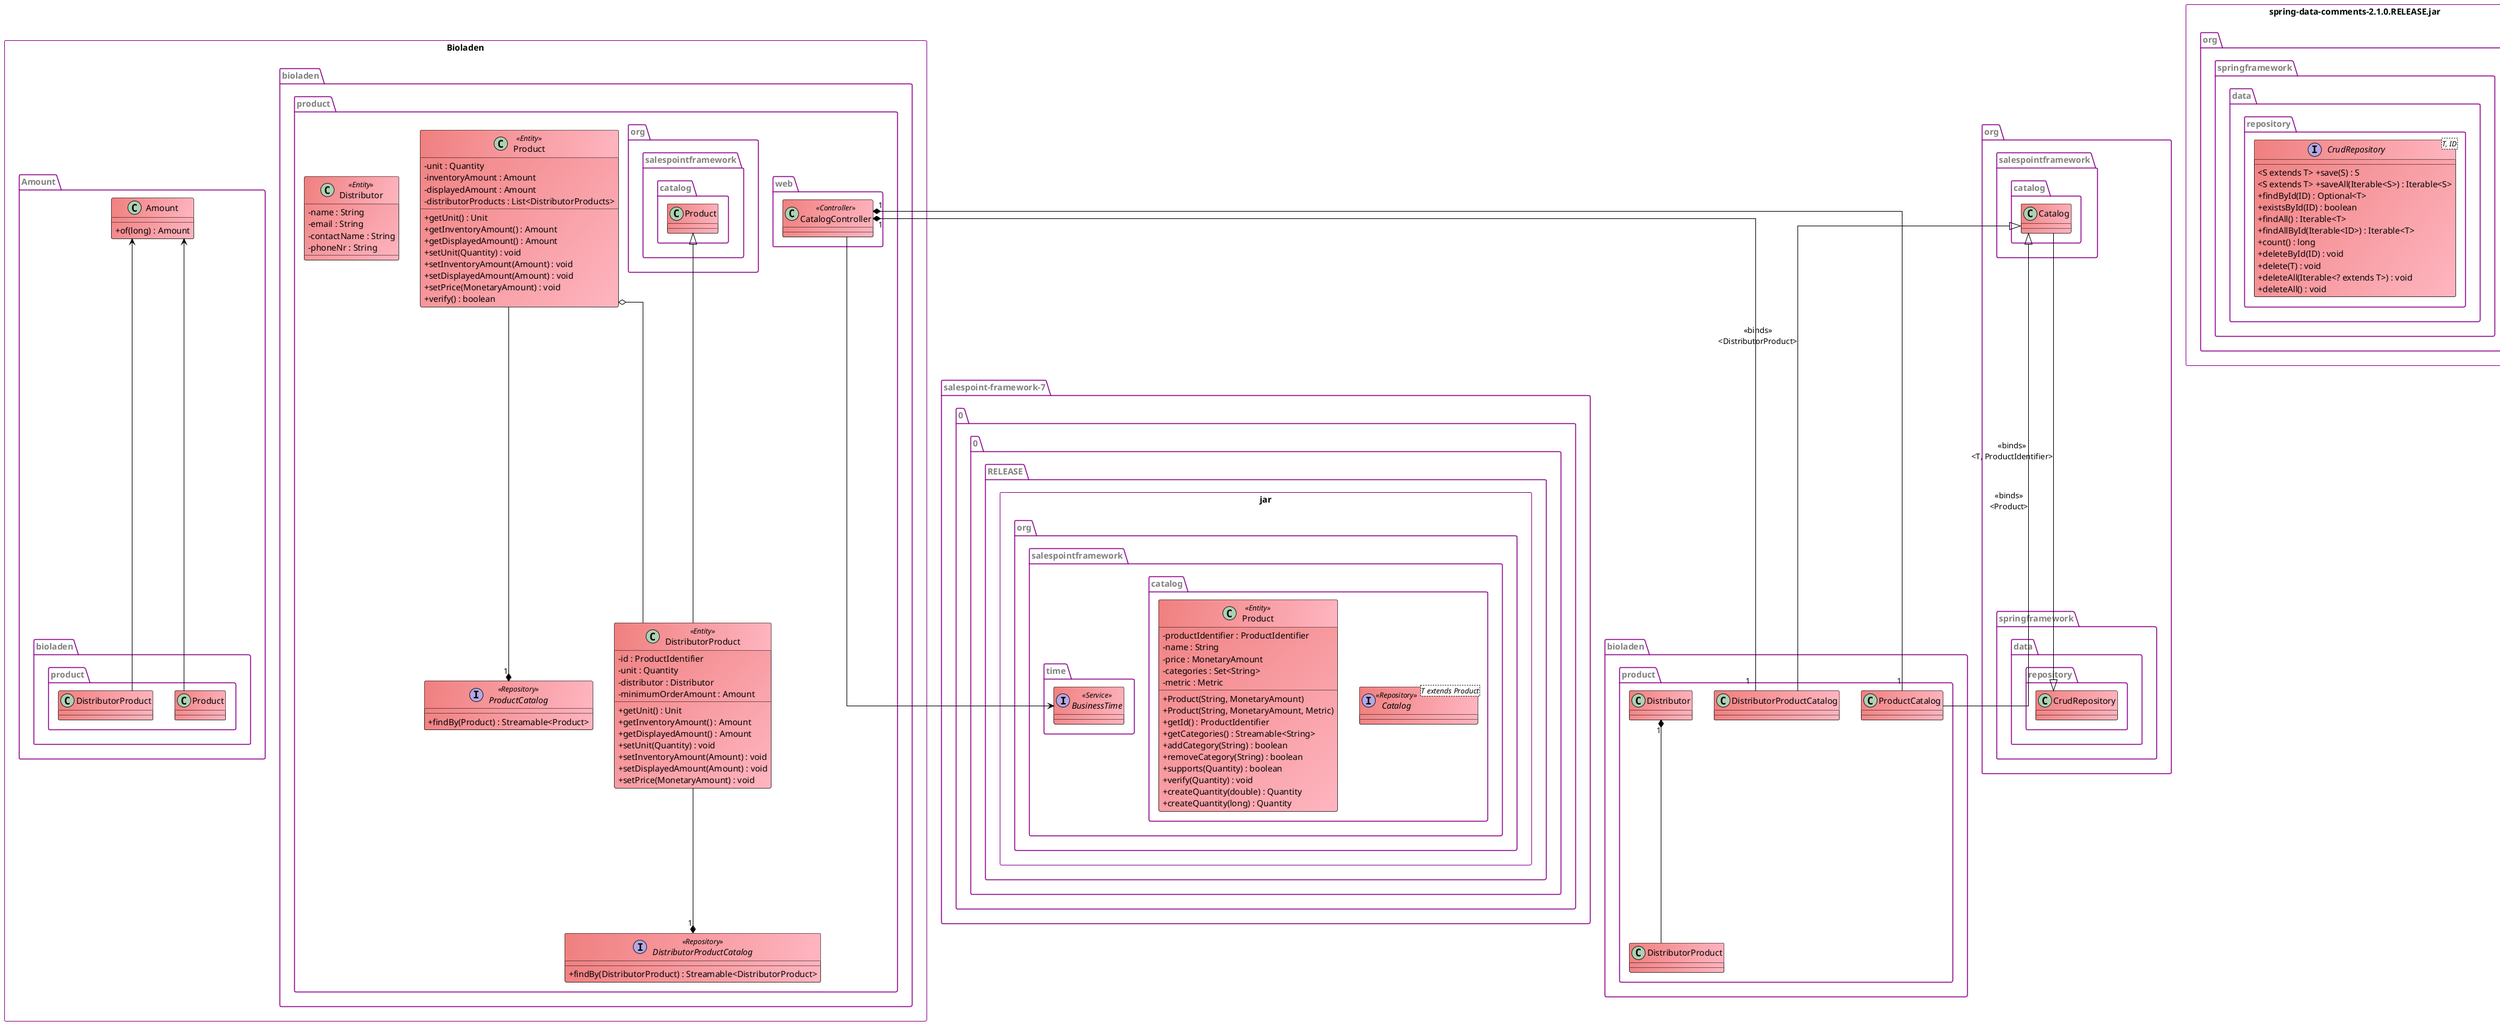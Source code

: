 @startuml

skinparam class {
	BackgroundColor #LightCoral/LightPink
    BorderColor Black
    ArrowColor  Black
}

skinparam package {
    FontColor Grey
    BorderColor DarkMagenta
}

skinparam classAttributeIconSize 0
skinparam linetype ortho



rectangle salespoint-framework-7.0.0.RELEASE.jar {

    namespace org.salespointframework.catalog {
        interface Catalog <T extends Product> <<Repository>> {

        }

        class Product <<Entity>> {
            -productIdentifier : ProductIdentifier
            -name : String
            -price : MonetaryAmount
            -categories : Set<String>
            -metric : Metric

            +Product(String, MonetaryAmount)
            +Product(String, MonetaryAmount, Metric)
            +getId() : ProductIdentifier
            +getCategories() : Streamable<String>
            +addCategory(String) : boolean
            +removeCategory(String) : boolean
            +supports(Quantity) : boolean
            +verify(Quantity) : void
            +createQuantity(double) : Quantity
            +createQuantity(long) : Quantity
        }

    }

    package org.salespointframework.time {
        interface BusinessTime <<Service>> {

        }
    }


}


rectangle spring-data-comments-2.1.0.RELEASE.jar as spring {

    namespace org.springframework.data.repository {
        interface CrudRepository <T, ID>{
            <S extends T> +save(S) : S
            <S extends T> +saveAll(Iterable<S​>) : Iterable<S>
            +findById(ID) : Optional<T>
            +existsById(ID) : boolean
            +findAll() : Iterable<T>
            +findAllById(Iterable<ID>) : Iterable<T>
            +count() : long
            +deleteById(ID) : void
            +delete(T) : void
            +deleteAll(Iterable<? extends T>) : void
            +deleteAll() : void
        }
    }
}

rectangle Bioladen {

    namespace bioladen.product {

        interface ProductCatalog <<Repository>> {
            +findBy(Product) : Streamable<Product>
        }

        interface DistributorProductCatalog <<Repository>> {
            +findBy(DistributorProduct) : Streamable<DistributorProduct>
        }

        class DistributorProduct <<Entity>> extends org.salespointframework.catalog.Product {
            -id : ProductIdentifier
            -unit : Quantity
            -distributor : Distributor
            -minimumOrderAmount : Amount

            +getUnit() : Unit
            +getInventoryAmount() : Amount
            +getDisplayedAmount() : Amount
            +setUnit(Quantity) : void
            +setInventoryAmount(Amount) : void
            +setDisplayedAmount(Amount) : void
            +setPrice(MonetaryAmount) : void
        }

        class Product <<Entity>> {
            -unit : Quantity
            -inventoryAmount : Amount
            -displayedAmount : Amount
            -distributorProducts : List<DistributorProducts>

            +getUnit() : Unit
            +getInventoryAmount() : Amount
            +getDisplayedAmount() : Amount
            +setUnit(Quantity) : void
            +setInventoryAmount(Amount) : void
            +setDisplayedAmount(Amount) : void
            +setPrice(MonetaryAmount) : void
            +verify() : boolean
        }

        class Distributor <<Entity>> {
            -name : String
            -email : String
            -contactName : String
            -phoneNr : String
         }




        Product  o--  DistributorProduct
        DistributorProduct  --* "1" DistributorProductCatalog
        Product --* "1" ProductCatalog


    }

    package bioladen.product.web {
        class CatalogController <<Controller>> {

        }
    }

    namespace Amount {
        class Amount {
            +of(long) : Amount

        }
        Amount <-- bioladen.product.Product
        Amount <-- bioladen.product.DistributorProduct
    }





}

CatalogController "1" *-- "1" bioladen.product.ProductCatalog
CatalogController "1" *-- "1" bioladen.product.DistributorProductCatalog
CatalogController --> BusinessTime
org.salespointframework.catalog.Catalog --|> org.springframework.data.repository.CrudRepository: <<binds>>\n<T, ProductIdentifier>
org.salespointframework.catalog.Catalog <|-- bioladen.product.ProductCatalog: <<binds>>\n<Product>
org.salespointframework.catalog.Catalog <|-- bioladen.product.DistributorProductCatalog: <<binds>>\n<DistributorProduct>
bioladen.product.Distributor "1" *--  bioladen.product.DistributorProduct

@enduml